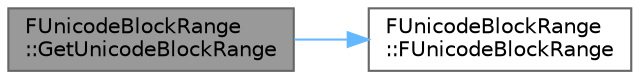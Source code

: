 digraph "FUnicodeBlockRange::GetUnicodeBlockRange"
{
 // INTERACTIVE_SVG=YES
 // LATEX_PDF_SIZE
  bgcolor="transparent";
  edge [fontname=Helvetica,fontsize=10,labelfontname=Helvetica,labelfontsize=10];
  node [fontname=Helvetica,fontsize=10,shape=box,height=0.2,width=0.4];
  rankdir="LR";
  Node1 [id="Node000001",label="FUnicodeBlockRange\l::GetUnicodeBlockRange",height=0.2,width=0.4,color="gray40", fillcolor="grey60", style="filled", fontcolor="black",tooltip="Returns the block corresponding to the given enum."];
  Node1 -> Node2 [id="edge1_Node000001_Node000002",color="steelblue1",style="solid",tooltip=" "];
  Node2 [id="Node000002",label="FUnicodeBlockRange\l::FUnicodeBlockRange",height=0.2,width=0.4,color="grey40", fillcolor="white", style="filled",URL="$dd/dfd/structFUnicodeBlockRange.html#ac7607b80453efc21afabdc7ee3ed179c",tooltip="Ctor."];
}
